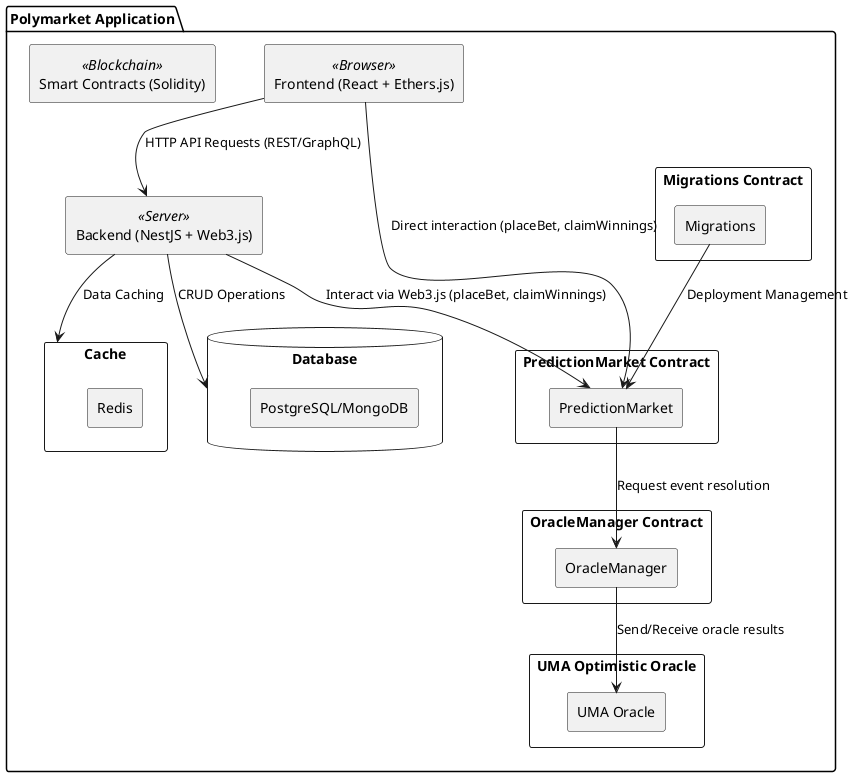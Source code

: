 @startuml
skinparam componentStyle rectangle

package "Polymarket Application" {

    [Frontend (React + Ethers.js)] <<Browser>>
    [Backend (NestJS + Web3.js)] <<Server>>
    [Smart Contracts (Solidity)] <<Blockchain>>

    component "PredictionMarket Contract" {
        [PredictionMarket]
    }

    component "OracleManager Contract" {
        [OracleManager]
    }

    component "Migrations Contract" {
        [Migrations]
    }

    component "UMA Optimistic Oracle" {
        [UMA Oracle]
    }

    database "Database" {
        [PostgreSQL/MongoDB]
    }

    component "Cache" {
        [Redis]
    }

    [Frontend (React + Ethers.js)] --> [Backend (NestJS + Web3.js)]: "HTTP API Requests (REST/GraphQL)"
    [Backend (NestJS + Web3.js)] --> [PredictionMarket]: "Interact via Web3.js (placeBet, claimWinnings)"
    [Backend (NestJS + Web3.js)] --> [Database]: "CRUD Operations"
    [Backend (NestJS + Web3.js)] --> [Cache]: "Data Caching"
    [PredictionMarket] --> [OracleManager]: "Request event resolution"
    [OracleManager] --> [UMA Oracle]: "Send/Receive oracle results"
    [Migrations] --> [PredictionMarket]: "Deployment Management"

    [Frontend (React + Ethers.js)] --> [PredictionMarket]: "Direct interaction (placeBet, claimWinnings)"
}
@enduml
